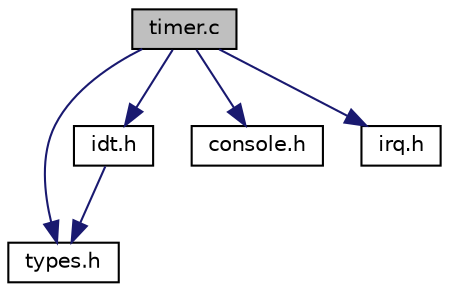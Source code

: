 digraph "timer.c"
{
  edge [fontname="Helvetica",fontsize="10",labelfontname="Helvetica",labelfontsize="10"];
  node [fontname="Helvetica",fontsize="10",shape=record];
  Node0 [label="timer.c",height=0.2,width=0.4,color="black", fillcolor="grey75", style="filled", fontcolor="black"];
  Node0 -> Node1 [color="midnightblue",fontsize="10",style="solid",fontname="Helvetica"];
  Node1 [label="types.h",height=0.2,width=0.4,color="black", fillcolor="white", style="filled",URL="$types_8h.html"];
  Node0 -> Node2 [color="midnightblue",fontsize="10",style="solid",fontname="Helvetica"];
  Node2 [label="idt.h",height=0.2,width=0.4,color="black", fillcolor="white", style="filled",URL="$idt_8h.html"];
  Node2 -> Node1 [color="midnightblue",fontsize="10",style="solid",fontname="Helvetica"];
  Node0 -> Node3 [color="midnightblue",fontsize="10",style="solid",fontname="Helvetica"];
  Node3 [label="console.h",height=0.2,width=0.4,color="black", fillcolor="white", style="filled",URL="$console_8h.html"];
  Node0 -> Node4 [color="midnightblue",fontsize="10",style="solid",fontname="Helvetica"];
  Node4 [label="irq.h",height=0.2,width=0.4,color="black", fillcolor="white", style="filled",URL="$irq_8h.html"];
}

